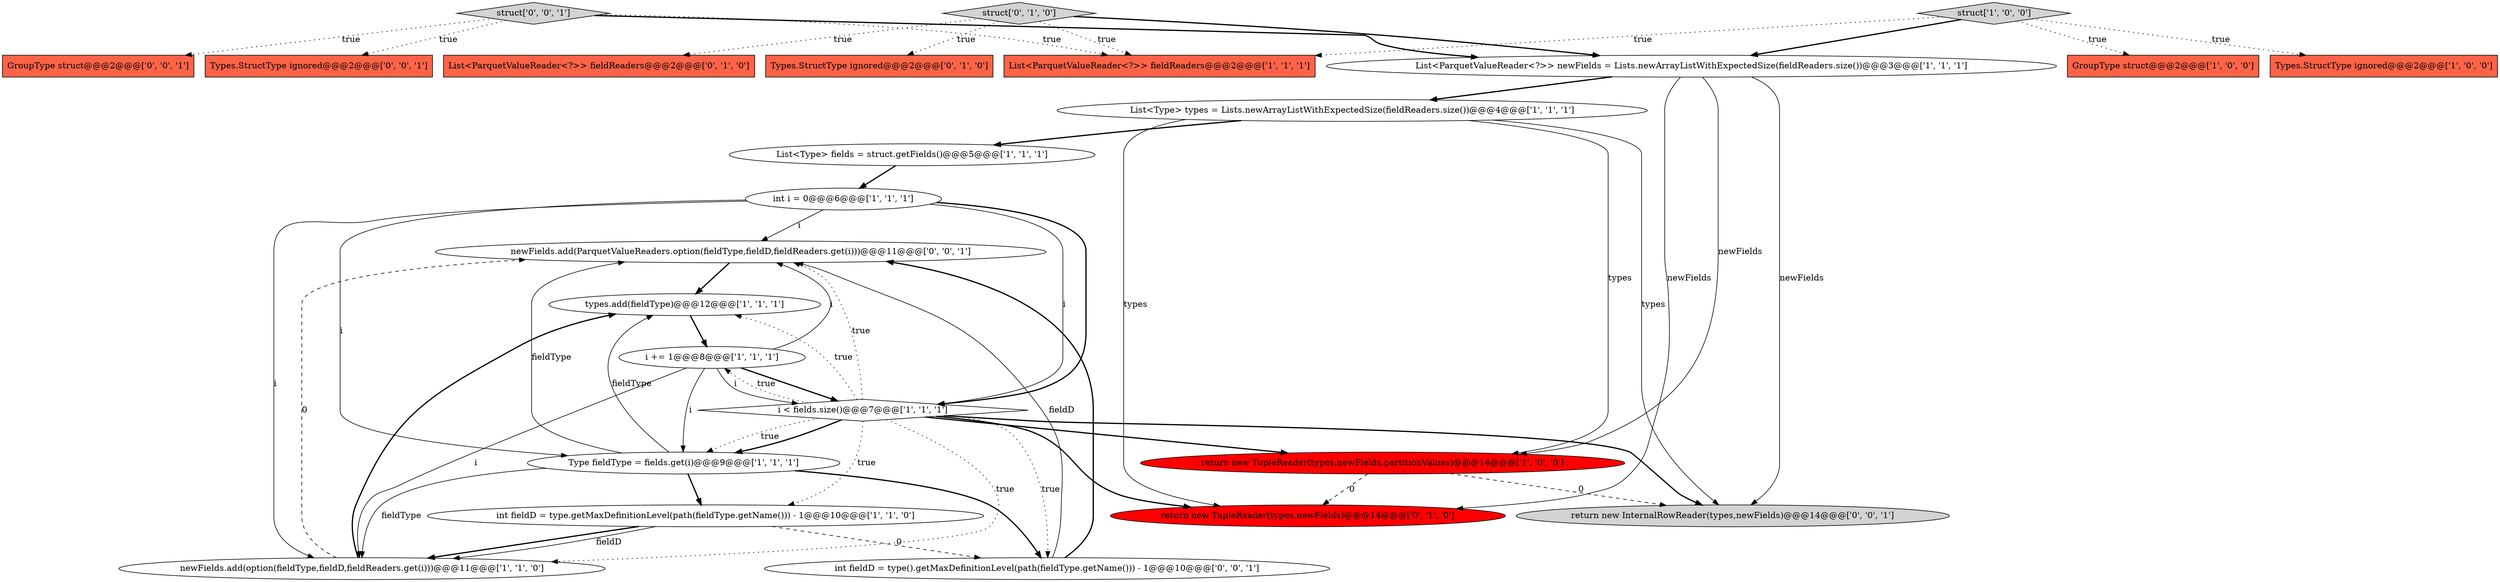 digraph {
24 [style = filled, label = "newFields.add(ParquetValueReaders.option(fieldType,fieldD,fieldReaders.get(i)))@@@11@@@['0', '0', '1']", fillcolor = white, shape = ellipse image = "AAA0AAABBB3BBB"];
3 [style = filled, label = "GroupType struct@@@2@@@['1', '0', '0']", fillcolor = tomato, shape = box image = "AAA0AAABBB1BBB"];
15 [style = filled, label = "List<ParquetValueReader<?>> fieldReaders@@@2@@@['0', '1', '0']", fillcolor = tomato, shape = box image = "AAA0AAABBB2BBB"];
0 [style = filled, label = "int i = 0@@@6@@@['1', '1', '1']", fillcolor = white, shape = ellipse image = "AAA0AAABBB1BBB"];
5 [style = filled, label = "List<Type> types = Lists.newArrayListWithExpectedSize(fieldReaders.size())@@@4@@@['1', '1', '1']", fillcolor = white, shape = ellipse image = "AAA0AAABBB1BBB"];
10 [style = filled, label = "Type fieldType = fields.get(i)@@@9@@@['1', '1', '1']", fillcolor = white, shape = ellipse image = "AAA0AAABBB1BBB"];
13 [style = filled, label = "return new TupleReader(types,newFields,partitionValues)@@@14@@@['1', '0', '0']", fillcolor = red, shape = ellipse image = "AAA1AAABBB1BBB"];
20 [style = filled, label = "int fieldD = type().getMaxDefinitionLevel(path(fieldType.getName())) - 1@@@10@@@['0', '0', '1']", fillcolor = white, shape = ellipse image = "AAA0AAABBB3BBB"];
18 [style = filled, label = "Types.StructType ignored@@@2@@@['0', '1', '0']", fillcolor = tomato, shape = box image = "AAA0AAABBB2BBB"];
7 [style = filled, label = "int fieldD = type.getMaxDefinitionLevel(path(fieldType.getName())) - 1@@@10@@@['1', '1', '0']", fillcolor = white, shape = ellipse image = "AAA0AAABBB1BBB"];
22 [style = filled, label = "Types.StructType ignored@@@2@@@['0', '0', '1']", fillcolor = tomato, shape = box image = "AAA0AAABBB3BBB"];
21 [style = filled, label = "struct['0', '0', '1']", fillcolor = lightgray, shape = diamond image = "AAA0AAABBB3BBB"];
16 [style = filled, label = "return new TupleReader(types,newFields)@@@14@@@['0', '1', '0']", fillcolor = red, shape = ellipse image = "AAA1AAABBB2BBB"];
23 [style = filled, label = "GroupType struct@@@2@@@['0', '0', '1']", fillcolor = tomato, shape = box image = "AAA0AAABBB3BBB"];
17 [style = filled, label = "struct['0', '1', '0']", fillcolor = lightgray, shape = diamond image = "AAA0AAABBB2BBB"];
19 [style = filled, label = "return new InternalRowReader(types,newFields)@@@14@@@['0', '0', '1']", fillcolor = lightgray, shape = ellipse image = "AAA0AAABBB3BBB"];
1 [style = filled, label = "newFields.add(option(fieldType,fieldD,fieldReaders.get(i)))@@@11@@@['1', '1', '0']", fillcolor = white, shape = ellipse image = "AAA0AAABBB1BBB"];
11 [style = filled, label = "List<ParquetValueReader<?>> newFields = Lists.newArrayListWithExpectedSize(fieldReaders.size())@@@3@@@['1', '1', '1']", fillcolor = white, shape = ellipse image = "AAA0AAABBB1BBB"];
8 [style = filled, label = "Types.StructType ignored@@@2@@@['1', '0', '0']", fillcolor = tomato, shape = box image = "AAA0AAABBB1BBB"];
9 [style = filled, label = "i += 1@@@8@@@['1', '1', '1']", fillcolor = white, shape = ellipse image = "AAA0AAABBB1BBB"];
2 [style = filled, label = "struct['1', '0', '0']", fillcolor = lightgray, shape = diamond image = "AAA0AAABBB1BBB"];
6 [style = filled, label = "List<Type> fields = struct.getFields()@@@5@@@['1', '1', '1']", fillcolor = white, shape = ellipse image = "AAA0AAABBB1BBB"];
14 [style = filled, label = "List<ParquetValueReader<?>> fieldReaders@@@2@@@['1', '1', '1']", fillcolor = tomato, shape = box image = "AAA0AAABBB1BBB"];
12 [style = filled, label = "types.add(fieldType)@@@12@@@['1', '1', '1']", fillcolor = white, shape = ellipse image = "AAA0AAABBB1BBB"];
4 [style = filled, label = "i < fields.size()@@@7@@@['1', '1', '1']", fillcolor = white, shape = diamond image = "AAA0AAABBB1BBB"];
2->3 [style = dotted, label="true"];
4->10 [style = bold, label=""];
24->12 [style = bold, label=""];
10->20 [style = bold, label=""];
7->1 [style = bold, label=""];
5->16 [style = solid, label="types"];
11->13 [style = solid, label="newFields"];
17->18 [style = dotted, label="true"];
2->8 [style = dotted, label="true"];
4->1 [style = dotted, label="true"];
4->10 [style = dotted, label="true"];
0->1 [style = solid, label="i"];
20->24 [style = solid, label="fieldD"];
9->4 [style = bold, label=""];
4->13 [style = bold, label=""];
4->19 [style = bold, label=""];
4->20 [style = dotted, label="true"];
17->14 [style = dotted, label="true"];
4->7 [style = dotted, label="true"];
7->20 [style = dashed, label="0"];
21->22 [style = dotted, label="true"];
6->0 [style = bold, label=""];
10->24 [style = solid, label="fieldType"];
0->4 [style = solid, label="i"];
13->19 [style = dashed, label="0"];
9->1 [style = solid, label="i"];
12->9 [style = bold, label=""];
10->7 [style = bold, label=""];
5->19 [style = solid, label="types"];
9->10 [style = solid, label="i"];
5->13 [style = solid, label="types"];
11->19 [style = solid, label="newFields"];
0->10 [style = solid, label="i"];
11->5 [style = bold, label=""];
17->15 [style = dotted, label="true"];
5->6 [style = bold, label=""];
21->11 [style = bold, label=""];
0->4 [style = bold, label=""];
7->1 [style = solid, label="fieldD"];
1->24 [style = dashed, label="0"];
11->16 [style = solid, label="newFields"];
21->23 [style = dotted, label="true"];
0->24 [style = solid, label="i"];
9->24 [style = solid, label="i"];
1->12 [style = bold, label=""];
21->14 [style = dotted, label="true"];
2->14 [style = dotted, label="true"];
10->12 [style = solid, label="fieldType"];
4->24 [style = dotted, label="true"];
4->9 [style = dotted, label="true"];
9->4 [style = solid, label="i"];
20->24 [style = bold, label=""];
4->12 [style = dotted, label="true"];
2->11 [style = bold, label=""];
10->1 [style = solid, label="fieldType"];
4->16 [style = bold, label=""];
13->16 [style = dashed, label="0"];
17->11 [style = bold, label=""];
}
